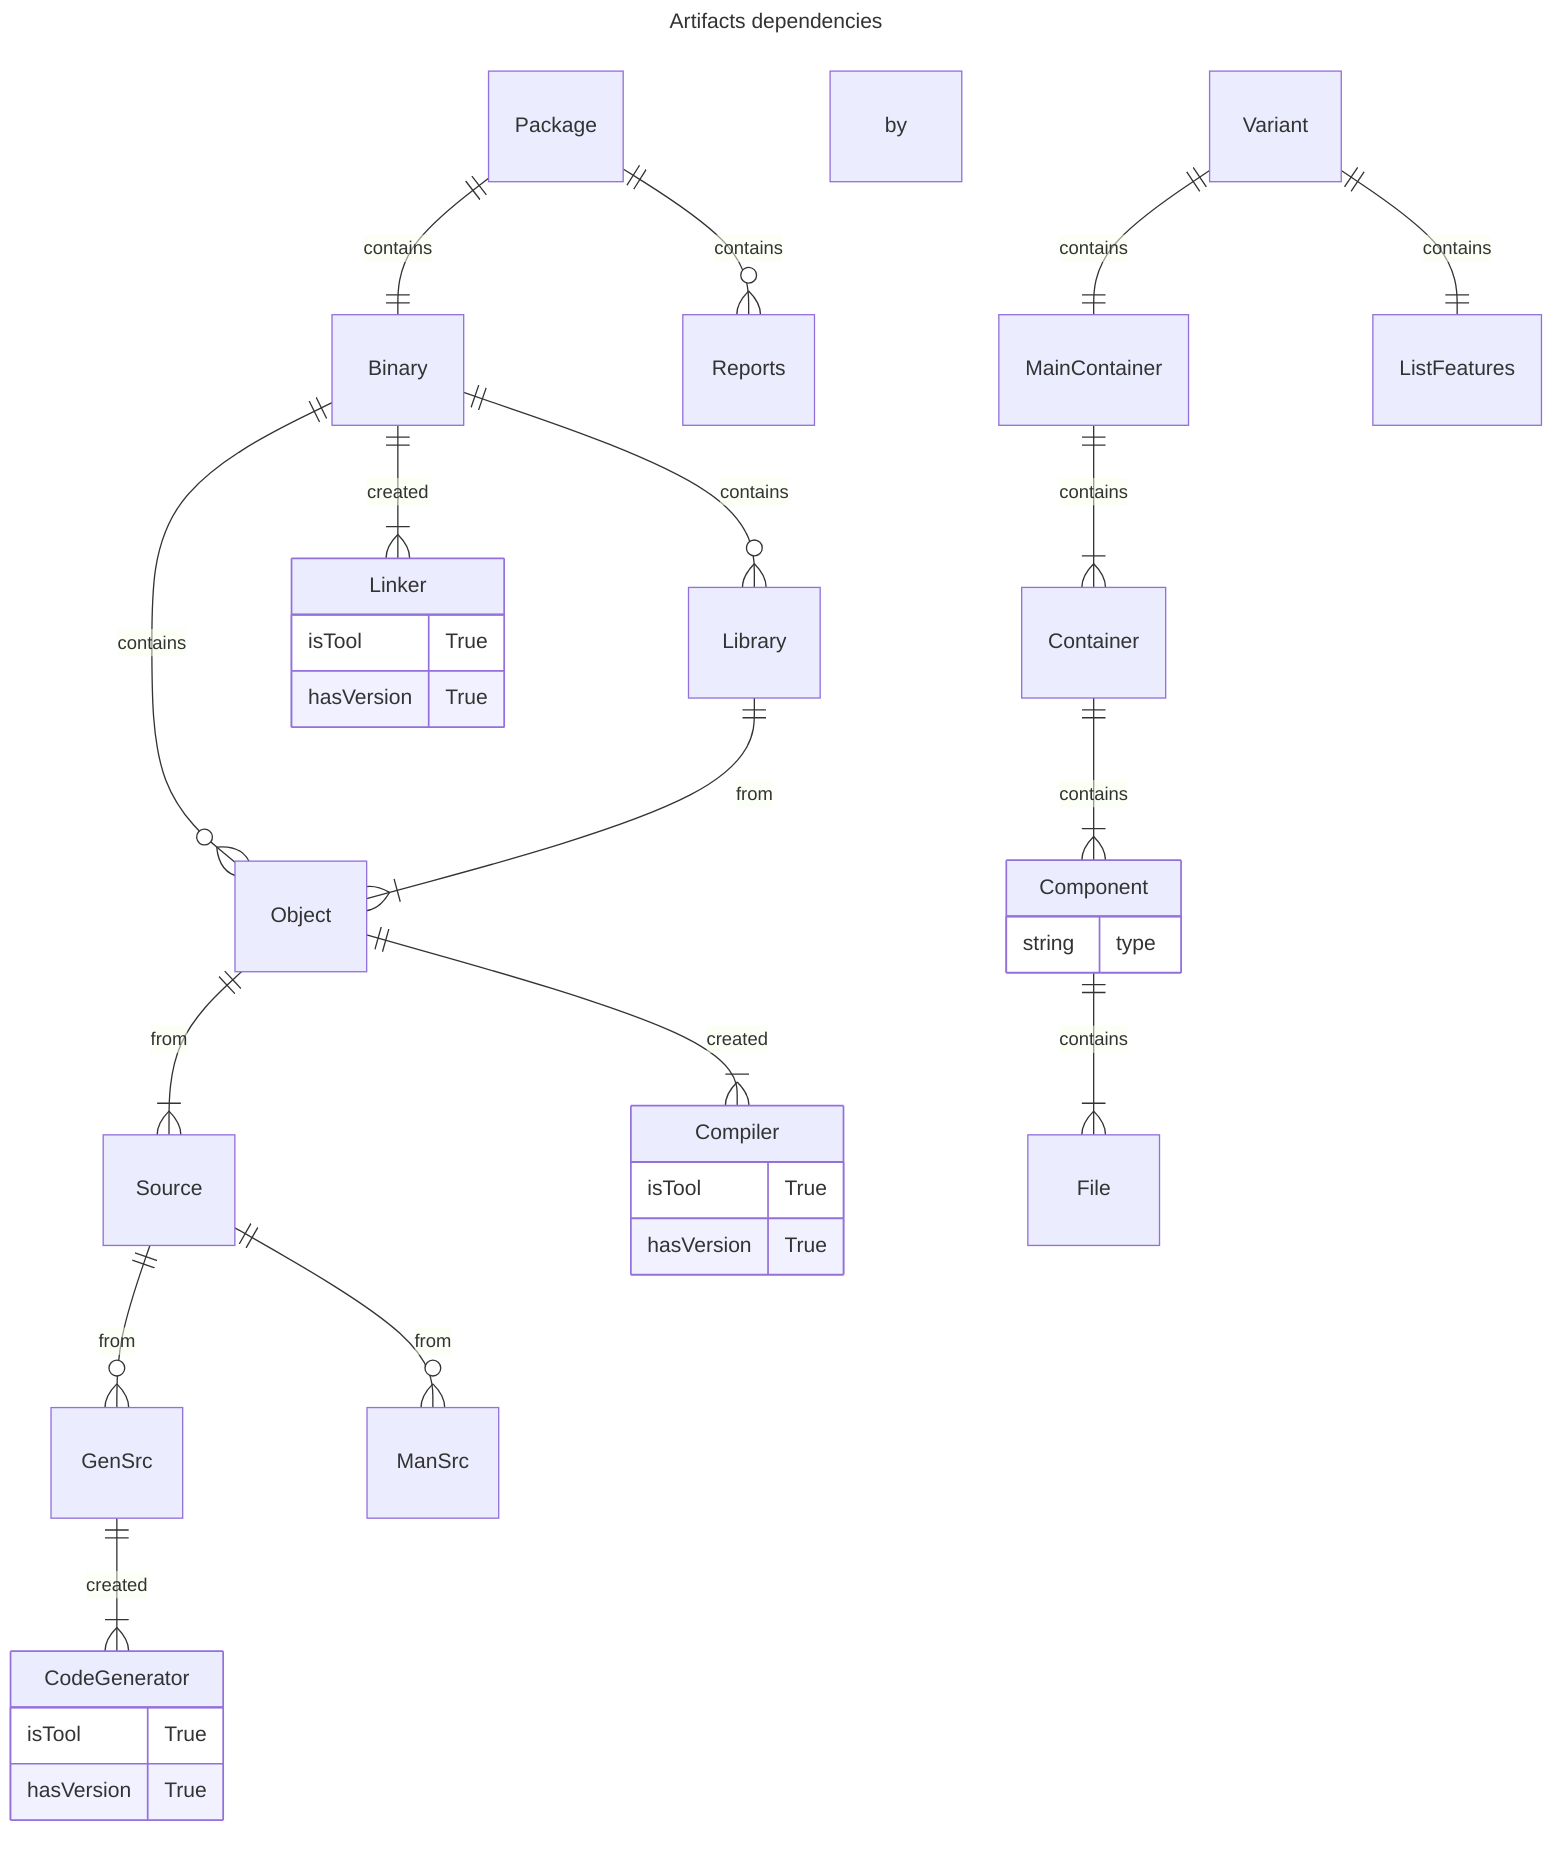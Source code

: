 ---
title: Artifacts dependencies
---
erDiagram
    Package ||--|| Binary : contains
    Package ||--o{ Reports : contains
    Binary ||--o{ Library : contains
    Binary ||--o{ Object : contains
    Object ||--|{ Source : from
    Library ||--|{ Object : from
    Source ||--o{ GenSrc : from
    Source ||--o{ ManSrc : from

    Object ||--|{ Compiler : created by
    Binary ||--|{ Linker : created by
    GenSrc ||--|{ CodeGenerator : created by

    Compiler {
        isTool True
        hasVersion True
    }

    Linker {
        isTool True
        hasVersion True
    }

    CodeGenerator {
        isTool True
        hasVersion True
    }

    Variant ||--|| MainContainer : contains
    Variant ||--|| ListFeatures : contains
    MainContainer ||--|{ Container : contains
    Container ||--|{ Component : contains
    Component ||--|{ File : contains

    Component {
        string type
    }